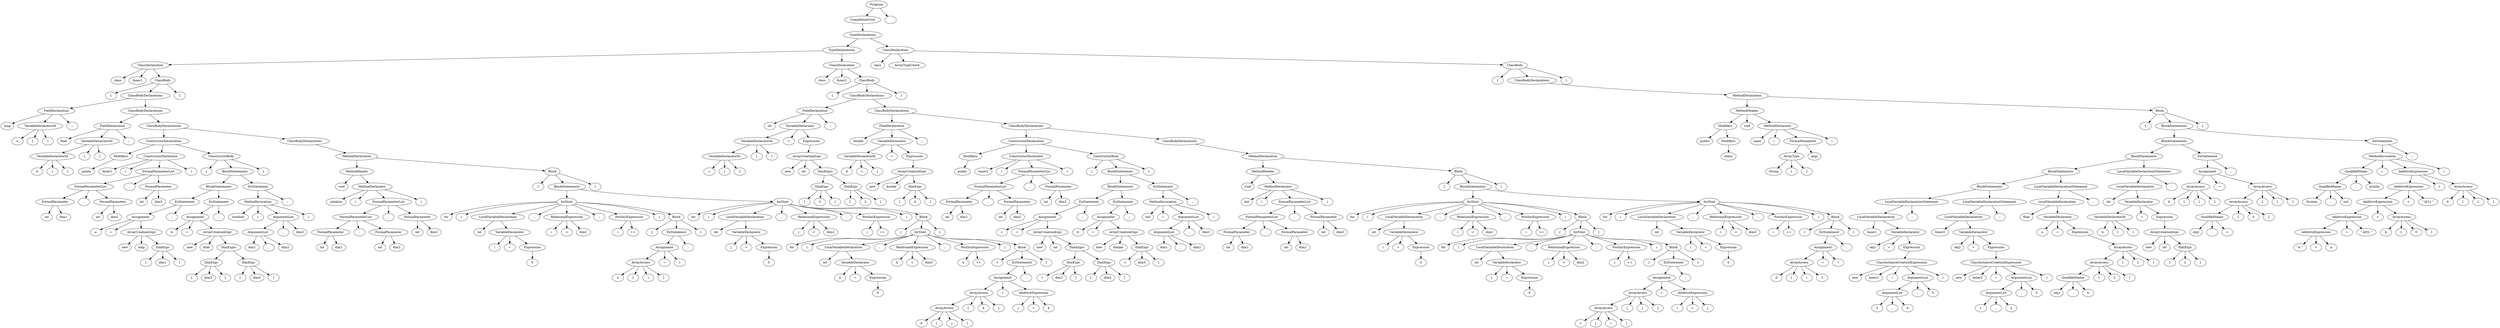 digraph G {
n1 [label="class"]
n2 [label="Inner1"]
n3 [label="{"]
n4 [label="long"]
n5 [label="a"]
n6 [label="["]
n7 [label="]"]
n8 [label="VariableDeclaratorId"]
n8->n7;
n8->n6;
n8->n5;
n9 [label=";"]
n10 [label="FieldDeclaration"]
n10->n9;
n10->n8;
n10->n4;
n11 [label="float"]
n12 [label="b"]
n13 [label="["]
n14 [label="]"]
n15 [label="VariableDeclaratorId"]
n15->n14;
n15->n13;
n15->n12;
n16 [label="["]
n17 [label="]"]
n18 [label="VariableDeclaratorId"]
n18->n17;
n18->n16;
n18->n15;
n19 [label=";"]
n20 [label="FieldDeclaration"]
n20->n19;
n20->n18;
n20->n11;
n21 [label="public"]
n22 [label="Modifiers"]
n22->n21;
n23 [label="Inner1"]
n24 [label="("]
n25 [label="int"]
n26 [label="dim1"]
n27 [label="FormalParameter"]
n27->n26;
n27->n25;
n28 [label=","]
n29 [label="int"]
n30 [label="dim2"]
n31 [label="FormalParameter"]
n31->n30;
n31->n29;
n32 [label="FormalParameterList"]
n32->n31;
n32->n28;
n32->n27;
n33 [label=","]
n34 [label="int"]
n35 [label="dim3"]
n36 [label="FormalParameter"]
n36->n35;
n36->n34;
n37 [label="FormalParameterList"]
n37->n36;
n37->n33;
n37->n32;
n38 [label=")"]
n39 [label="ConstructorDeclarator"]
n39->n38;
n39->n37;
n39->n24;
n39->n23;
n40 [label="{"]
n41 [label="a"]
n42 [label="="]
n43 [label="new"]
n44 [label="long"]
n45 [label="["]
n46 [label="dim1"]
n47 [label="]"]
n48 [label="DimExpr"]
n48->n47;
n48->n46;
n48->n45;
n49 [label="ArrayCreationExpr"]
n49->n48;
n49->n44;
n49->n43;
n50 [label="Assignment"]
n50->n49;
n50->n42;
n50->n41;
n51 [label=";"]
n52 [label="ExStatement"]
n52->n51;
n52->n50;
n53 [label="b"]
n54 [label="="]
n55 [label="new"]
n56 [label="float"]
n57 [label="["]
n58 [label="dim2"]
n59 [label="]"]
n60 [label="DimExpr"]
n60->n59;
n60->n58;
n60->n57;
n61 [label="["]
n62 [label="dim3"]
n63 [label="]"]
n64 [label="DimExpr"]
n64->n63;
n64->n62;
n64->n61;
n65 [label="DimExprs"]
n65->n64;
n65->n60;
n66 [label="ArrayCreationExpr"]
n66->n65;
n66->n56;
n66->n55;
n67 [label="Assignment"]
n67->n66;
n67->n54;
n67->n53;
n68 [label=";"]
n69 [label="ExStatement"]
n69->n68;
n69->n67;
n70 [label="BlockStatements"]
n70->n69;
n70->n52;
n71 [label="initalize"]
n72 [label="("]
n73 [label="dim1"]
n74 [label=","]
n75 [label="dim2"]
n76 [label="ArgumentList"]
n76->n75;
n76->n74;
n76->n73;
n77 [label=","]
n78 [label="dim3"]
n79 [label="ArgumentList"]
n79->n78;
n79->n77;
n79->n76;
n80 [label=")"]
n81 [label="MethodInvocation"]
n81->n80;
n81->n79;
n81->n72;
n81->n71;
n82 [label=";"]
n83 [label="ExStatement"]
n83->n82;
n83->n81;
n84 [label="BlockStatements"]
n84->n83;
n84->n70;
n85 [label="}"]
n86 [label="ConstructorBody"]
n86->n85;
n86->n84;
n86->n40;
n87 [label="ConstructorDeclaration"]
n87->n86;
n87->n39;
n87->n22;
n88 [label="void"]
n89 [label="initalize"]
n90 [label="("]
n91 [label="int"]
n92 [label="dim1"]
n93 [label="FormalParameter"]
n93->n92;
n93->n91;
n94 [label=","]
n95 [label="int"]
n96 [label="dim2"]
n97 [label="FormalParameter"]
n97->n96;
n97->n95;
n98 [label="FormalParameterList"]
n98->n97;
n98->n94;
n98->n93;
n99 [label=","]
n100 [label="int"]
n101 [label="dim3"]
n102 [label="FormalParameter"]
n102->n101;
n102->n100;
n103 [label="FormalParameterList"]
n103->n102;
n103->n99;
n103->n98;
n104 [label=")"]
n105 [label="MethodDeclarator"]
n105->n104;
n105->n103;
n105->n90;
n105->n89;
n106 [label="MethodHeader"]
n106->n105;
n106->n88;
n107 [label="{"]
n108 [label="for"]
n109 [label="("]
n110 [label="int"]
n111 [label="i"]
n112 [label="="]
n113 [label="0"]
n114 [label="Expression"]
n114->n113;
n115 [label="VariableDeclarator"]
n115->n114;
n115->n112;
n115->n111;
n116 [label="LocalVariableDeclaration"]
n116->n115;
n116->n110;
n117 [label=";"]
n118 [label="i"]
n119 [label="<"]
n120 [label="dim1"]
n121 [label="RelationalExpression"]
n121->n120;
n121->n119;
n121->n118;
n122 [label=";"]
n123 [label="i"]
n124 [label="++"]
n125 [label="PostIncExpression"]
n125->n124;
n125->n123;
n126 [label=")"]
n127 [label="{"]
n128 [label="a"]
n129 [label="["]
n130 [label="i"]
n131 [label="]"]
n132 [label="ArrayAccess"]
n132->n131;
n132->n130;
n132->n129;
n132->n128;
n133 [label="="]
n134 [label="i"]
n135 [label="Assignment"]
n135->n134;
n135->n133;
n135->n132;
n136 [label=";"]
n137 [label="ExStatement"]
n137->n136;
n137->n135;
n138 [label="}"]
n139 [label="Block"]
n139->n138;
n139->n137;
n139->n127;
n140 [label="forStmt"]
n140->n139;
n140->n126;
n140->n125;
n140->n122;
n140->n121;
n140->n117;
n140->n116;
n140->n109;
n140->n108;
n141 [label="for"]
n142 [label="("]
n143 [label="int"]
n144 [label="j"]
n145 [label="="]
n146 [label="0"]
n147 [label="Expression"]
n147->n146;
n148 [label="VariableDeclarator"]
n148->n147;
n148->n145;
n148->n144;
n149 [label="LocalVariableDeclaration"]
n149->n148;
n149->n143;
n150 [label=";"]
n151 [label="j"]
n152 [label="<"]
n153 [label="dim2"]
n154 [label="RelationalExpression"]
n154->n153;
n154->n152;
n154->n151;
n155 [label=";"]
n156 [label="j"]
n157 [label="++"]
n158 [label="PostIncExpression"]
n158->n157;
n158->n156;
n159 [label=")"]
n160 [label="{"]
n161 [label="for"]
n162 [label="("]
n163 [label="int"]
n164 [label="k"]
n165 [label="="]
n166 [label="0"]
n167 [label="Expression"]
n167->n166;
n168 [label="VariableDeclarator"]
n168->n167;
n168->n165;
n168->n164;
n169 [label="LocalVariableDeclaration"]
n169->n168;
n169->n163;
n170 [label=";"]
n171 [label="k"]
n172 [label="<"]
n173 [label="dim3"]
n174 [label="RelationalExpression"]
n174->n173;
n174->n172;
n174->n171;
n175 [label=";"]
n176 [label="k"]
n177 [label="++"]
n178 [label="PostIncExpression"]
n178->n177;
n178->n176;
n179 [label=")"]
n180 [label="{"]
n181 [label="b"]
n182 [label="["]
n183 [label="j"]
n184 [label="]"]
n185 [label="ArrayAccess"]
n185->n184;
n185->n183;
n185->n182;
n185->n181;
n186 [label="["]
n187 [label="k"]
n188 [label="]"]
n189 [label="ArrayAccess"]
n189->n188;
n189->n187;
n189->n186;
n189->n185;
n190 [label="="]
n191 [label="j"]
n192 [label="+"]
n193 [label="k"]
n194 [label="AdditiveExpression"]
n194->n193;
n194->n192;
n194->n191;
n195 [label="Assignment"]
n195->n194;
n195->n190;
n195->n189;
n196 [label=";"]
n197 [label="ExStatement"]
n197->n196;
n197->n195;
n198 [label="}"]
n199 [label="Block"]
n199->n198;
n199->n197;
n199->n180;
n200 [label="forStmt"]
n200->n199;
n200->n179;
n200->n178;
n200->n175;
n200->n174;
n200->n170;
n200->n169;
n200->n162;
n200->n161;
n201 [label="}"]
n202 [label="Block"]
n202->n201;
n202->n200;
n202->n160;
n203 [label="forStmt"]
n203->n202;
n203->n159;
n203->n158;
n203->n155;
n203->n154;
n203->n150;
n203->n149;
n203->n142;
n203->n141;
n204 [label="BlockStatements"]
n204->n203;
n204->n140;
n205 [label="}"]
n206 [label="Block"]
n206->n205;
n206->n204;
n206->n107;
n207 [label="MethodDeclaration"]
n207->n206;
n207->n106;
n208 [label="ClassBodyDeclarations"]
n208->n207;
n209 [label="ClassBodyDeclarations"]
n209->n208;
n209->n87;
n210 [label="ClassBodyDeclarations"]
n210->n209;
n210->n20;
n211 [label="ClassBodyDeclarations"]
n211->n210;
n211->n10;
n212 [label="}"]
n213 [label="ClassBody"]
n213->n212;
n213->n211;
n213->n3;
n214 [label="ClassDeclaration"]
n214->n213;
n214->n2;
n214->n1;
n215 [label="class"]
n216 [label="Inner2"]
n217 [label="{"]
n218 [label="int"]
n219 [label="c"]
n220 [label="["]
n221 [label="]"]
n222 [label="VariableDeclaratorId"]
n222->n221;
n222->n220;
n222->n219;
n223 [label="["]
n224 [label="]"]
n225 [label="VariableDeclaratorId"]
n225->n224;
n225->n223;
n225->n222;
n226 [label="="]
n227 [label="new"]
n228 [label="int"]
n229 [label="["]
n230 [label="3"]
n231 [label="]"]
n232 [label="DimExpr"]
n232->n231;
n232->n230;
n232->n229;
n233 [label="["]
n234 [label="3"]
n235 [label="]"]
n236 [label="DimExpr"]
n236->n235;
n236->n234;
n236->n233;
n237 [label="DimExprs"]
n237->n236;
n237->n232;
n238 [label="ArrayCreationExpr"]
n238->n237;
n238->n228;
n238->n227;
n239 [label="Expression"]
n239->n238;
n240 [label="VariableDeclarator"]
n240->n239;
n240->n226;
n240->n225;
n241 [label=";"]
n242 [label="FieldDeclaration"]
n242->n241;
n242->n240;
n242->n218;
n243 [label="double"]
n244 [label="d"]
n245 [label="["]
n246 [label="]"]
n247 [label="VariableDeclaratorId"]
n247->n246;
n247->n245;
n247->n244;
n248 [label="="]
n249 [label="new"]
n250 [label="double"]
n251 [label="["]
n252 [label="4"]
n253 [label="]"]
n254 [label="DimExpr"]
n254->n253;
n254->n252;
n254->n251;
n255 [label="ArrayCreationExpr"]
n255->n254;
n255->n250;
n255->n249;
n256 [label="Expression"]
n256->n255;
n257 [label="VariableDeclarator"]
n257->n256;
n257->n248;
n257->n247;
n258 [label=";"]
n259 [label="FieldDeclaration"]
n259->n258;
n259->n257;
n259->n243;
n260 [label="public"]
n261 [label="Modifiers"]
n261->n260;
n262 [label="Inner2"]
n263 [label="("]
n264 [label="int"]
n265 [label="dim1"]
n266 [label="FormalParameter"]
n266->n265;
n266->n264;
n267 [label=","]
n268 [label="int"]
n269 [label="dim2"]
n270 [label="FormalParameter"]
n270->n269;
n270->n268;
n271 [label="FormalParameterList"]
n271->n270;
n271->n267;
n271->n266;
n272 [label=","]
n273 [label="int"]
n274 [label="dim3"]
n275 [label="FormalParameter"]
n275->n274;
n275->n273;
n276 [label="FormalParameterList"]
n276->n275;
n276->n272;
n276->n271;
n277 [label=")"]
n278 [label="ConstructorDeclarator"]
n278->n277;
n278->n276;
n278->n263;
n278->n262;
n279 [label="{"]
n280 [label="c"]
n281 [label="="]
n282 [label="new"]
n283 [label="int"]
n284 [label="["]
n285 [label="dim1"]
n286 [label="]"]
n287 [label="DimExpr"]
n287->n286;
n287->n285;
n287->n284;
n288 [label="["]
n289 [label="dim2"]
n290 [label="]"]
n291 [label="DimExpr"]
n291->n290;
n291->n289;
n291->n288;
n292 [label="DimExprs"]
n292->n291;
n292->n287;
n293 [label="ArrayCreationExpr"]
n293->n292;
n293->n283;
n293->n282;
n294 [label="Assignment"]
n294->n293;
n294->n281;
n294->n280;
n295 [label=";"]
n296 [label="ExStatement"]
n296->n295;
n296->n294;
n297 [label="d"]
n298 [label="="]
n299 [label="new"]
n300 [label="double"]
n301 [label="["]
n302 [label="dim3"]
n303 [label="]"]
n304 [label="DimExpr"]
n304->n303;
n304->n302;
n304->n301;
n305 [label="ArrayCreationExpr"]
n305->n304;
n305->n300;
n305->n299;
n306 [label="Assignment"]
n306->n305;
n306->n298;
n306->n297;
n307 [label=";"]
n308 [label="ExStatement"]
n308->n307;
n308->n306;
n309 [label="BlockStatements"]
n309->n308;
n309->n296;
n310 [label="init"]
n311 [label="("]
n312 [label="dim1"]
n313 [label=","]
n314 [label="dim2"]
n315 [label="ArgumentList"]
n315->n314;
n315->n313;
n315->n312;
n316 [label=","]
n317 [label="dim3"]
n318 [label="ArgumentList"]
n318->n317;
n318->n316;
n318->n315;
n319 [label=")"]
n320 [label="MethodInvocation"]
n320->n319;
n320->n318;
n320->n311;
n320->n310;
n321 [label=";"]
n322 [label="ExStatement"]
n322->n321;
n322->n320;
n323 [label="BlockStatements"]
n323->n322;
n323->n309;
n324 [label="}"]
n325 [label="ConstructorBody"]
n325->n324;
n325->n323;
n325->n279;
n326 [label="ConstructorDeclaration"]
n326->n325;
n326->n278;
n326->n261;
n327 [label="void"]
n328 [label="init"]
n329 [label="("]
n330 [label="int"]
n331 [label="dim1"]
n332 [label="FormalParameter"]
n332->n331;
n332->n330;
n333 [label=","]
n334 [label="int"]
n335 [label="dim2"]
n336 [label="FormalParameter"]
n336->n335;
n336->n334;
n337 [label="FormalParameterList"]
n337->n336;
n337->n333;
n337->n332;
n338 [label=","]
n339 [label="int"]
n340 [label="dim3"]
n341 [label="FormalParameter"]
n341->n340;
n341->n339;
n342 [label="FormalParameterList"]
n342->n341;
n342->n338;
n342->n337;
n343 [label=")"]
n344 [label="MethodDeclarator"]
n344->n343;
n344->n342;
n344->n329;
n344->n328;
n345 [label="MethodHeader"]
n345->n344;
n345->n327;
n346 [label="{"]
n347 [label="for"]
n348 [label="("]
n349 [label="int"]
n350 [label="i"]
n351 [label="="]
n352 [label="0"]
n353 [label="Expression"]
n353->n352;
n354 [label="VariableDeclarator"]
n354->n353;
n354->n351;
n354->n350;
n355 [label="LocalVariableDeclaration"]
n355->n354;
n355->n349;
n356 [label=";"]
n357 [label="i"]
n358 [label="<"]
n359 [label="dim1"]
n360 [label="RelationalExpression"]
n360->n359;
n360->n358;
n360->n357;
n361 [label=";"]
n362 [label="i"]
n363 [label="++"]
n364 [label="PostIncExpression"]
n364->n363;
n364->n362;
n365 [label=")"]
n366 [label="{"]
n367 [label="for"]
n368 [label="("]
n369 [label="int"]
n370 [label="j"]
n371 [label="="]
n372 [label="0"]
n373 [label="Expression"]
n373->n372;
n374 [label="VariableDeclarator"]
n374->n373;
n374->n371;
n374->n370;
n375 [label="LocalVariableDeclaration"]
n375->n374;
n375->n369;
n376 [label=";"]
n377 [label="j"]
n378 [label="<"]
n379 [label="dim2"]
n380 [label="RelationalExpression"]
n380->n379;
n380->n378;
n380->n377;
n381 [label=";"]
n382 [label="j"]
n383 [label="++"]
n384 [label="PostIncExpression"]
n384->n383;
n384->n382;
n385 [label=")"]
n386 [label="{"]
n387 [label="c"]
n388 [label="["]
n389 [label="i"]
n390 [label="]"]
n391 [label="ArrayAccess"]
n391->n390;
n391->n389;
n391->n388;
n391->n387;
n392 [label="["]
n393 [label="j"]
n394 [label="]"]
n395 [label="ArrayAccess"]
n395->n394;
n395->n393;
n395->n392;
n395->n391;
n396 [label="="]
n397 [label="i"]
n398 [label="+"]
n399 [label="j"]
n400 [label="AdditiveExpression"]
n400->n399;
n400->n398;
n400->n397;
n401 [label="Assignment"]
n401->n400;
n401->n396;
n401->n395;
n402 [label=";"]
n403 [label="ExStatement"]
n403->n402;
n403->n401;
n404 [label="}"]
n405 [label="Block"]
n405->n404;
n405->n403;
n405->n386;
n406 [label="forStmt"]
n406->n405;
n406->n385;
n406->n384;
n406->n381;
n406->n380;
n406->n376;
n406->n375;
n406->n368;
n406->n367;
n407 [label="}"]
n408 [label="Block"]
n408->n407;
n408->n406;
n408->n366;
n409 [label="forStmt"]
n409->n408;
n409->n365;
n409->n364;
n409->n361;
n409->n360;
n409->n356;
n409->n355;
n409->n348;
n409->n347;
n410 [label="for"]
n411 [label="("]
n412 [label="int"]
n413 [label="i"]
n414 [label="="]
n415 [label="0"]
n416 [label="Expression"]
n416->n415;
n417 [label="VariableDeclarator"]
n417->n416;
n417->n414;
n417->n413;
n418 [label="LocalVariableDeclaration"]
n418->n417;
n418->n412;
n419 [label=";"]
n420 [label="i"]
n421 [label="<"]
n422 [label="dim3"]
n423 [label="RelationalExpression"]
n423->n422;
n423->n421;
n423->n420;
n424 [label=";"]
n425 [label="i"]
n426 [label="++"]
n427 [label="PostIncExpression"]
n427->n426;
n427->n425;
n428 [label=")"]
n429 [label="{"]
n430 [label="d"]
n431 [label="["]
n432 [label="i"]
n433 [label="]"]
n434 [label="ArrayAccess"]
n434->n433;
n434->n432;
n434->n431;
n434->n430;
n435 [label="="]
n436 [label="i"]
n437 [label="Assignment"]
n437->n436;
n437->n435;
n437->n434;
n438 [label=";"]
n439 [label="ExStatement"]
n439->n438;
n439->n437;
n440 [label="}"]
n441 [label="Block"]
n441->n440;
n441->n439;
n441->n429;
n442 [label="forStmt"]
n442->n441;
n442->n428;
n442->n427;
n442->n424;
n442->n423;
n442->n419;
n442->n418;
n442->n411;
n442->n410;
n443 [label="BlockStatements"]
n443->n442;
n443->n409;
n444 [label="}"]
n445 [label="Block"]
n445->n444;
n445->n443;
n445->n346;
n446 [label="MethodDeclaration"]
n446->n445;
n446->n345;
n447 [label="ClassBodyDeclarations"]
n447->n446;
n448 [label="ClassBodyDeclarations"]
n448->n447;
n448->n326;
n449 [label="ClassBodyDeclarations"]
n449->n448;
n449->n259;
n450 [label="ClassBodyDeclarations"]
n450->n449;
n450->n242;
n451 [label="}"]
n452 [label="ClassBody"]
n452->n451;
n452->n450;
n452->n217;
n453 [label="ClassDeclaration"]
n453->n452;
n453->n216;
n453->n215;
n454 [label="TypeDeclarations"]
n454->n453;
n454->n214;
n455 [label="class"]
n456 [label="ArrayTypeCheck"]
n457 [label="{"]
n458 [label="public"]
n459 [label="static"]
n460 [label="Modifiers"]
n460->n459;
n461 [label="Modifiers"]
n461->n460;
n461->n458;
n462 [label="void"]
n463 [label="main"]
n464 [label="("]
n465 [label="String"]
n466 [label="["]
n467 [label="]"]
n468 [label="ArrayType"]
n468->n467;
n468->n466;
n468->n465;
n469 [label="args"]
n470 [label="FormalParameter"]
n470->n469;
n470->n468;
n471 [label=")"]
n472 [label="MethodDeclarator"]
n472->n471;
n472->n470;
n472->n464;
n472->n463;
n473 [label="MethodHeader"]
n473->n472;
n473->n462;
n473->n461;
n474 [label="{"]
n475 [label="Inner1"]
n476 [label="obj1"]
n477 [label="="]
n478 [label="new"]
n479 [label="Inner1"]
n480 [label="("]
n481 [label="3"]
n482 [label=","]
n483 [label="4"]
n484 [label="ArgumentList"]
n484->n483;
n484->n482;
n484->n481;
n485 [label=","]
n486 [label="5"]
n487 [label="ArgumentList"]
n487->n486;
n487->n485;
n487->n484;
n488 [label=")"]
n489 [label="ClassInstanceCreationExpression"]
n489->n488;
n489->n487;
n489->n480;
n489->n479;
n489->n478;
n490 [label="Expression"]
n490->n489;
n491 [label="VariableDeclarator"]
n491->n490;
n491->n477;
n491->n476;
n492 [label="LocalVariableDeclaration"]
n492->n491;
n492->n475;
n493 [label=";"]
n494 [label="LocalVariableDeclarationStatement"]
n494->n493;
n494->n492;
n495 [label="Inner2"]
n496 [label="obj2"]
n497 [label="="]
n498 [label="new"]
n499 [label="Inner2"]
n500 [label="("]
n501 [label="1"]
n502 [label=","]
n503 [label="2"]
n504 [label="ArgumentList"]
n504->n503;
n504->n502;
n504->n501;
n505 [label=","]
n506 [label="3"]
n507 [label="ArgumentList"]
n507->n506;
n507->n505;
n507->n504;
n508 [label=")"]
n509 [label="ClassInstanceCreationExpression"]
n509->n508;
n509->n507;
n509->n500;
n509->n499;
n509->n498;
n510 [label="Expression"]
n510->n509;
n511 [label="VariableDeclarator"]
n511->n510;
n511->n497;
n511->n496;
n512 [label="LocalVariableDeclaration"]
n512->n511;
n512->n495;
n513 [label=";"]
n514 [label="LocalVariableDeclarationStatement"]
n514->n513;
n514->n512;
n515 [label="BlockStatements"]
n515->n514;
n515->n494;
n516 [label="float"]
n517 [label="a"]
n518 [label="="]
n519 [label="obj1"]
n520 [label="."]
n521 [label="b"]
n522 [label="QualifiedName"]
n522->n521;
n522->n520;
n522->n519;
n523 [label="["]
n524 [label="2"]
n525 [label="]"]
n526 [label="ArrayAccess"]
n526->n525;
n526->n524;
n526->n523;
n526->n522;
n527 [label="["]
n528 [label="2"]
n529 [label="]"]
n530 [label="ArrayAccess"]
n530->n529;
n530->n528;
n530->n527;
n530->n526;
n531 [label="Expression"]
n531->n530;
n532 [label="VariableDeclarator"]
n532->n531;
n532->n518;
n532->n517;
n533 [label="LocalVariableDeclaration"]
n533->n532;
n533->n516;
n534 [label=";"]
n535 [label="LocalVariableDeclarationStatement"]
n535->n534;
n535->n533;
n536 [label="BlockStatements"]
n536->n535;
n536->n515;
n537 [label="int"]
n538 [label="b"]
n539 [label="["]
n540 [label="]"]
n541 [label="VariableDeclaratorId"]
n541->n540;
n541->n539;
n541->n538;
n542 [label="="]
n543 [label="new"]
n544 [label="int"]
n545 [label="["]
n546 [label="2"]
n547 [label="]"]
n548 [label="DimExpr"]
n548->n547;
n548->n546;
n548->n545;
n549 [label="ArrayCreationExpr"]
n549->n548;
n549->n544;
n549->n543;
n550 [label="Expression"]
n550->n549;
n551 [label="VariableDeclarator"]
n551->n550;
n551->n542;
n551->n541;
n552 [label="LocalVariableDeclaration"]
n552->n551;
n552->n537;
n553 [label=";"]
n554 [label="LocalVariableDeclarationStatement"]
n554->n553;
n554->n552;
n555 [label="BlockStatements"]
n555->n554;
n555->n536;
n556 [label="b"]
n557 [label="["]
n558 [label="1"]
n559 [label="]"]
n560 [label="ArrayAccess"]
n560->n559;
n560->n558;
n560->n557;
n560->n556;
n561 [label="="]
n562 [label="obj2"]
n563 [label="."]
n564 [label="c"]
n565 [label="QualifiedName"]
n565->n564;
n565->n563;
n565->n562;
n566 [label="["]
n567 [label="0"]
n568 [label="]"]
n569 [label="ArrayAccess"]
n569->n568;
n569->n567;
n569->n566;
n569->n565;
n570 [label="["]
n571 [label="1"]
n572 [label="]"]
n573 [label="ArrayAccess"]
n573->n572;
n573->n571;
n573->n570;
n573->n569;
n574 [label="Assignment"]
n574->n573;
n574->n561;
n574->n560;
n575 [label=";"]
n576 [label="ExStatement"]
n576->n575;
n576->n574;
n577 [label="BlockStatements"]
n577->n576;
n577->n555;
n578 [label="System"]
n579 [label="."]
n580 [label="out"]
n581 [label="QualifiedName"]
n581->n580;
n581->n579;
n581->n578;
n582 [label="."]
n583 [label="println"]
n584 [label="QualifiedName"]
n584->n583;
n584->n582;
n584->n581;
n585 [label="("]
n586 [label="\"a: \""]
n587 [label="+"]
n588 [label="a"]
n589 [label="AdditiveExpression"]
n589->n588;
n589->n587;
n589->n586;
n590 [label="+"]
n591 [label="\" b[0]: \""]
n592 [label="AdditiveExpression"]
n592->n591;
n592->n590;
n592->n589;
n593 [label="+"]
n594 [label="b"]
n595 [label="["]
n596 [label="0"]
n597 [label="]"]
n598 [label="ArrayAccess"]
n598->n597;
n598->n596;
n598->n595;
n598->n594;
n599 [label="AdditiveExpression"]
n599->n598;
n599->n593;
n599->n592;
n600 [label="+"]
n601 [label="\" b[1]: \""]
n602 [label="AdditiveExpression"]
n602->n601;
n602->n600;
n602->n599;
n603 [label="+"]
n604 [label="b"]
n605 [label="["]
n606 [label="1"]
n607 [label="]"]
n608 [label="ArrayAccess"]
n608->n607;
n608->n606;
n608->n605;
n608->n604;
n609 [label="AdditiveExpression"]
n609->n608;
n609->n603;
n609->n602;
n610 [label=")"]
n611 [label="MethodInvocation"]
n611->n610;
n611->n609;
n611->n585;
n611->n584;
n612 [label=";"]
n613 [label="ExStatement"]
n613->n612;
n613->n611;
n614 [label="BlockStatements"]
n614->n613;
n614->n577;
n615 [label="}"]
n616 [label="Block"]
n616->n615;
n616->n614;
n616->n474;
n617 [label="MethodDeclaration"]
n617->n616;
n617->n473;
n618 [label="ClassBodyDeclarations"]
n618->n617;
n619 [label="}"]
n620 [label="ClassBody"]
n620->n619;
n620->n618;
n620->n457;
n621 [label="ClassDeclaration"]
n621->n620;
n621->n456;
n621->n455;
n622 [label="TypeDeclarations"]
n622->n621;
n622->n454;
n623 [label="CompilationUnit"]
n623->n622;
n624 [label="Program"]
n624->n625;
n624->n623;
n625 [label=""]
}
